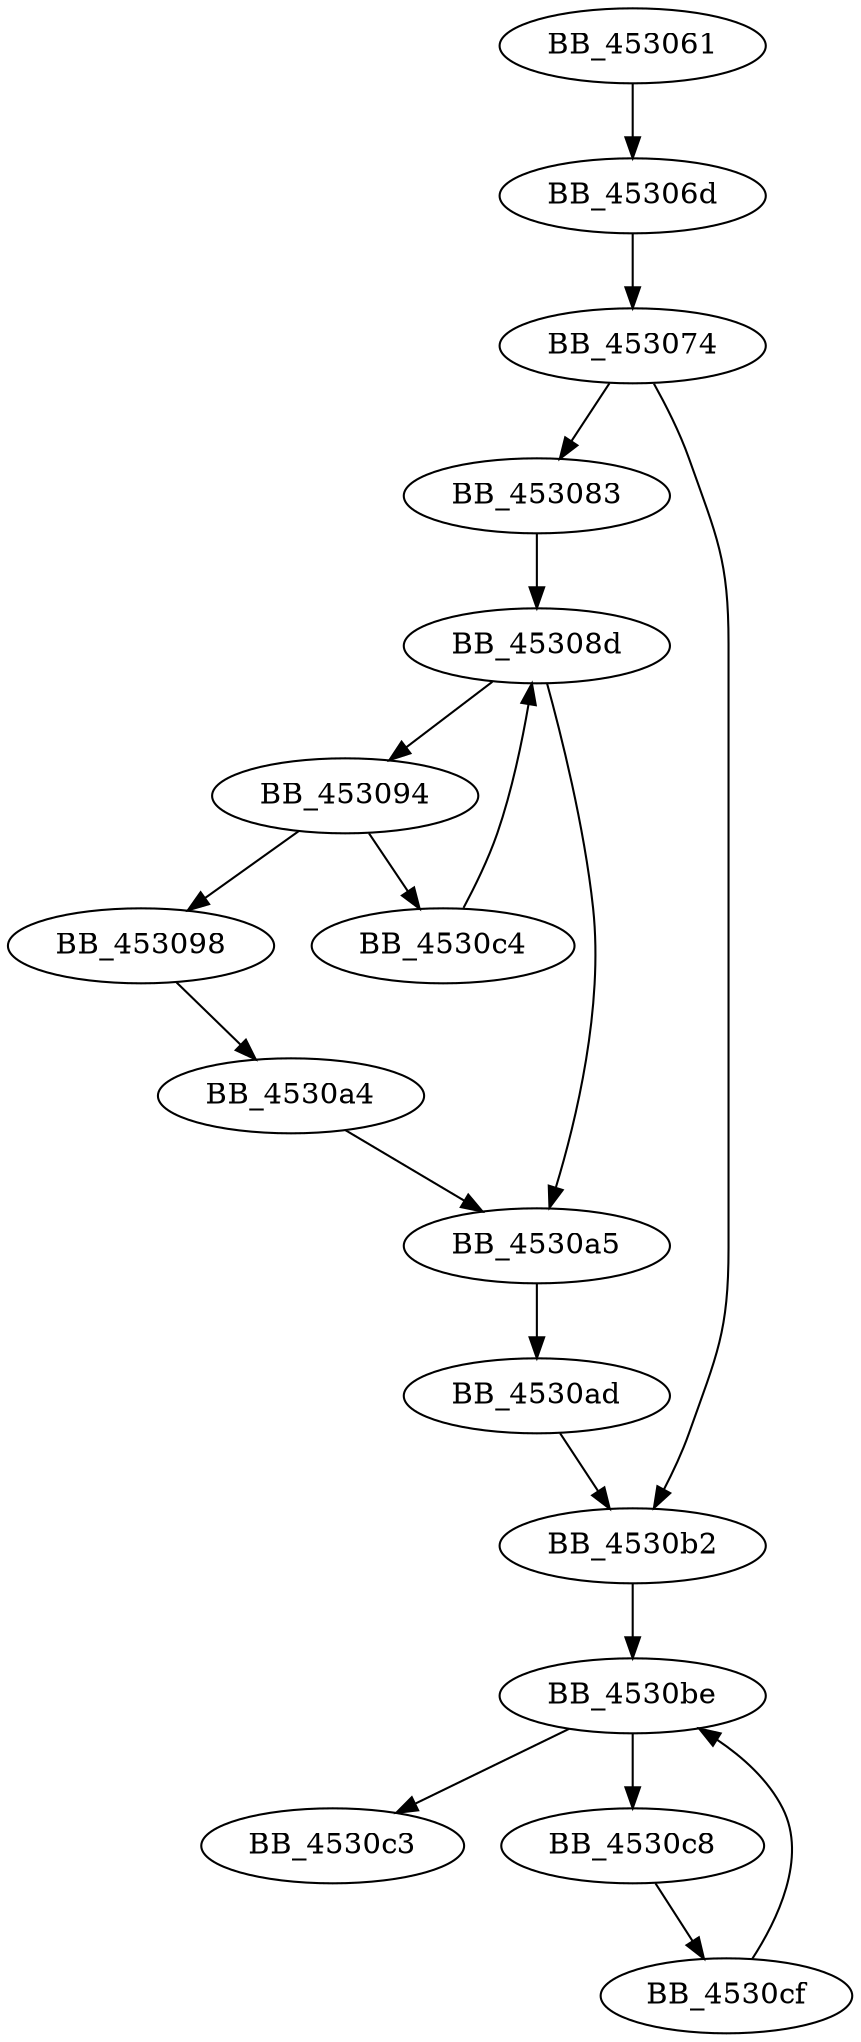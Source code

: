 DiGraph sub_453061{
BB_453061->BB_45306d
BB_45306d->BB_453074
BB_453074->BB_453083
BB_453074->BB_4530b2
BB_453083->BB_45308d
BB_45308d->BB_453094
BB_45308d->BB_4530a5
BB_453094->BB_453098
BB_453094->BB_4530c4
BB_453098->BB_4530a4
BB_4530a4->BB_4530a5
BB_4530a5->BB_4530ad
BB_4530ad->BB_4530b2
BB_4530b2->BB_4530be
BB_4530be->BB_4530c3
BB_4530be->BB_4530c8
BB_4530c4->BB_45308d
BB_4530c8->BB_4530cf
BB_4530cf->BB_4530be
}
